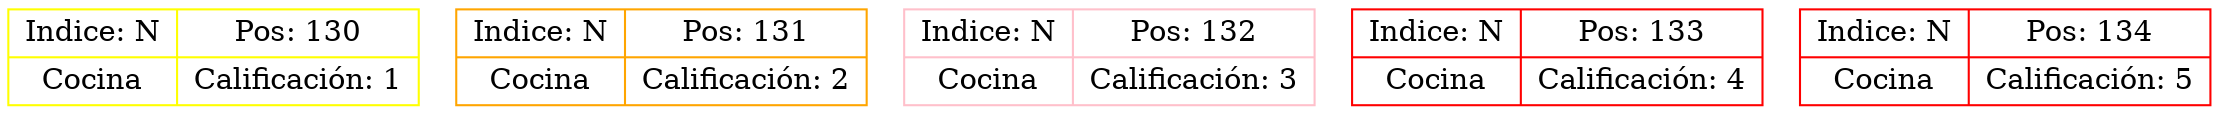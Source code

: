 digraph Daniel26{
node[shape=record];
node130[color=yellow, fillcolor=brown, label="{Indice: N|Cocina}|{Pos: 130|Calificación: 1}"];
node131[color=orange, fillcolor=yellow, label="{Indice: N|Cocina}|{Pos: 131|Calificación: 2}"];
node132[color=pink, fillcolor=yellow, label="{Indice: N|Cocina}|{Pos: 132|Calificación: 3}"];
node133[color=red, fillcolor=blue, label="{Indice: N|Cocina}|{Pos: 133|Calificación: 4}"];
node134[color=red, fillcolor=blue, label="{Indice: N|Cocina}|{Pos: 134|Calificación: 5}"];
}